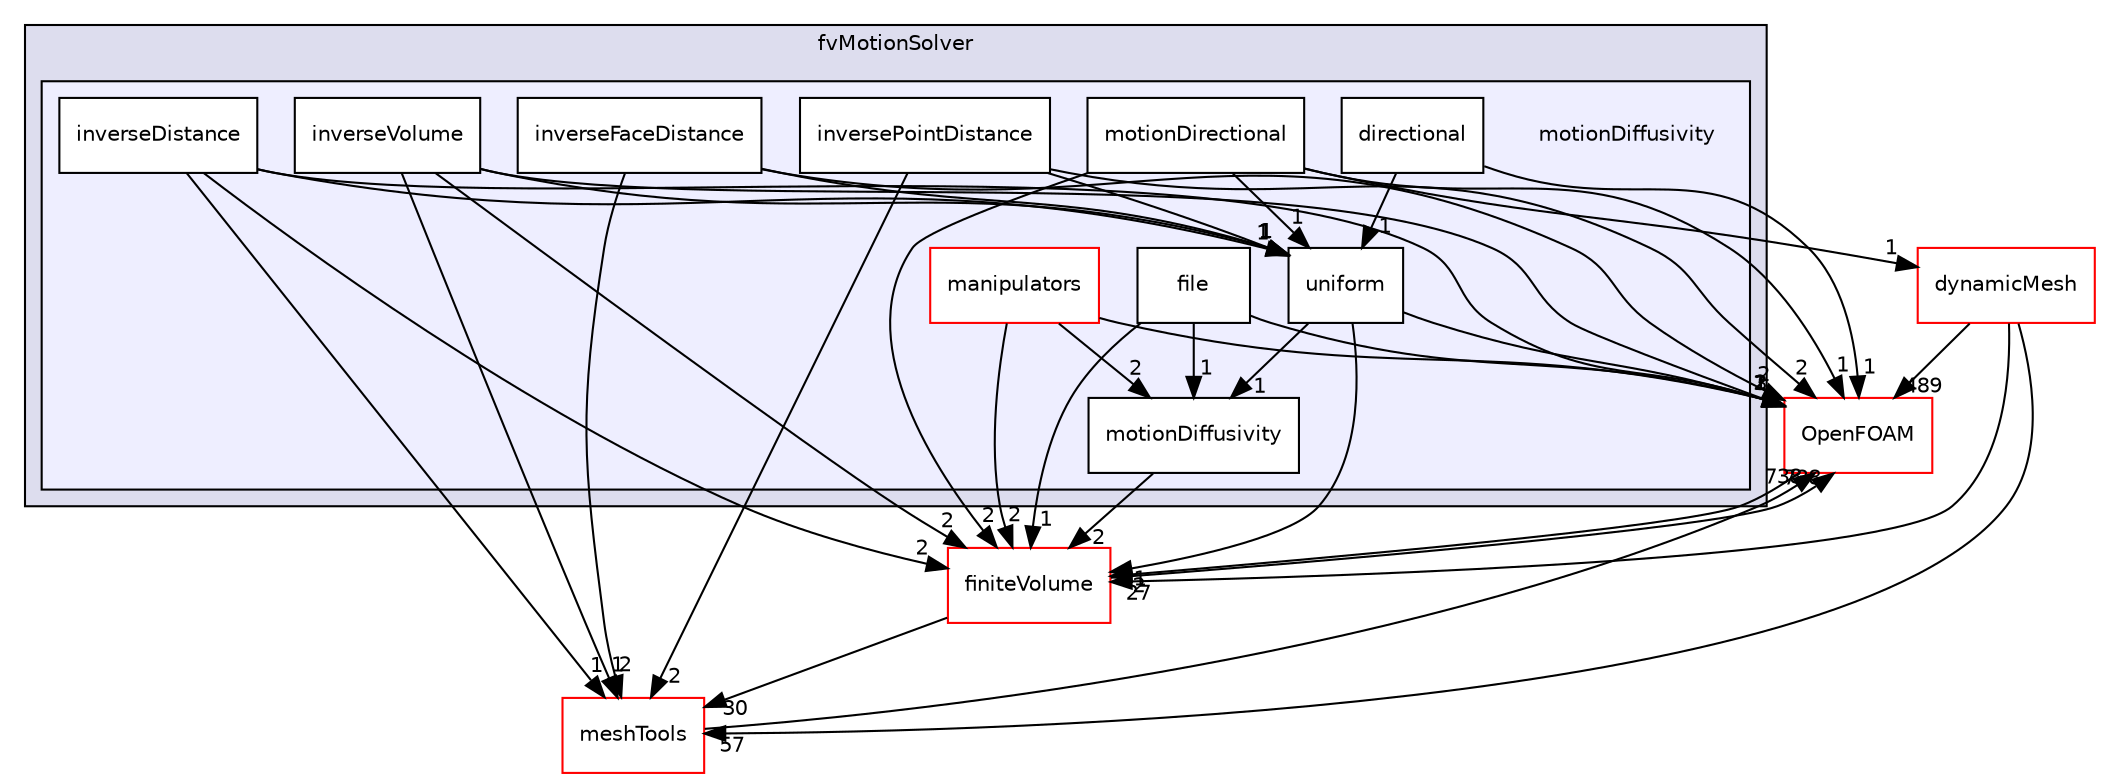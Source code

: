 digraph "src/fvMotionSolver/motionDiffusivity" {
  bgcolor=transparent;
  compound=true
  node [ fontsize="10", fontname="Helvetica"];
  edge [ labelfontsize="10", labelfontname="Helvetica"];
  subgraph clusterdir_f7091aeabaea36e4bb5fe5aa28ecbeff {
    graph [ bgcolor="#ddddee", pencolor="black", label="fvMotionSolver" fontname="Helvetica", fontsize="10", URL="dir_f7091aeabaea36e4bb5fe5aa28ecbeff.html"]
  subgraph clusterdir_8ab94aa558c9b87721da8bbf3fb9229e {
    graph [ bgcolor="#eeeeff", pencolor="black", label="" URL="dir_8ab94aa558c9b87721da8bbf3fb9229e.html"];
    dir_8ab94aa558c9b87721da8bbf3fb9229e [shape=plaintext label="motionDiffusivity"];
    dir_91f8dcbb4843fd6b0d333aa2da448713 [shape=box label="directional" color="black" fillcolor="white" style="filled" URL="dir_91f8dcbb4843fd6b0d333aa2da448713.html"];
    dir_fac5fa1c1940bead3466f72c5a404f13 [shape=box label="file" color="black" fillcolor="white" style="filled" URL="dir_fac5fa1c1940bead3466f72c5a404f13.html"];
    dir_9479d565b7e39d7e2d261626ab267bcb [shape=box label="inverseDistance" color="black" fillcolor="white" style="filled" URL="dir_9479d565b7e39d7e2d261626ab267bcb.html"];
    dir_75f05f69f5d9c7ece14ff8d4743d562a [shape=box label="inverseFaceDistance" color="black" fillcolor="white" style="filled" URL="dir_75f05f69f5d9c7ece14ff8d4743d562a.html"];
    dir_ce72bcb138c1c6459e1ab6e726ca3c45 [shape=box label="inversePointDistance" color="black" fillcolor="white" style="filled" URL="dir_ce72bcb138c1c6459e1ab6e726ca3c45.html"];
    dir_0a651ec746fe2ee1e3af70d9cd3193ad [shape=box label="inverseVolume" color="black" fillcolor="white" style="filled" URL="dir_0a651ec746fe2ee1e3af70d9cd3193ad.html"];
    dir_ccfb0ac24b15cc3e9063e7401f463558 [shape=box label="manipulators" color="red" fillcolor="white" style="filled" URL="dir_ccfb0ac24b15cc3e9063e7401f463558.html"];
    dir_66e2b341b6af2179306fe41c696b071d [shape=box label="motionDiffusivity" color="black" fillcolor="white" style="filled" URL="dir_66e2b341b6af2179306fe41c696b071d.html"];
    dir_0c0cb7ac47f3c9cd2535cd5f3aeaf71f [shape=box label="motionDirectional" color="black" fillcolor="white" style="filled" URL="dir_0c0cb7ac47f3c9cd2535cd5f3aeaf71f.html"];
    dir_9ab4f326e917527a728683b764a3ad42 [shape=box label="uniform" color="black" fillcolor="white" style="filled" URL="dir_9ab4f326e917527a728683b764a3ad42.html"];
  }
  }
  dir_9bd15774b555cf7259a6fa18f99fe99b [shape=box label="finiteVolume" color="red" URL="dir_9bd15774b555cf7259a6fa18f99fe99b.html"];
  dir_ae30ad0bef50cf391b24c614251bb9fd [shape=box label="meshTools" color="red" URL="dir_ae30ad0bef50cf391b24c614251bb9fd.html"];
  dir_63742796c427c97a292c80f7db71da36 [shape=box label="dynamicMesh" color="red" URL="dir_63742796c427c97a292c80f7db71da36.html"];
  dir_c5473ff19b20e6ec4dfe5c310b3778a8 [shape=box label="OpenFOAM" color="red" URL="dir_c5473ff19b20e6ec4dfe5c310b3778a8.html"];
  dir_9bd15774b555cf7259a6fa18f99fe99b->dir_ae30ad0bef50cf391b24c614251bb9fd [headlabel="30", labeldistance=1.5 headhref="dir_000898_001752.html"];
  dir_9bd15774b555cf7259a6fa18f99fe99b->dir_c5473ff19b20e6ec4dfe5c310b3778a8 [headlabel="738", labeldistance=1.5 headhref="dir_000898_001898.html"];
  dir_0a651ec746fe2ee1e3af70d9cd3193ad->dir_9bd15774b555cf7259a6fa18f99fe99b [headlabel="2", labeldistance=1.5 headhref="dir_001300_000898.html"];
  dir_0a651ec746fe2ee1e3af70d9cd3193ad->dir_ae30ad0bef50cf391b24c614251bb9fd [headlabel="1", labeldistance=1.5 headhref="dir_001300_001752.html"];
  dir_0a651ec746fe2ee1e3af70d9cd3193ad->dir_c5473ff19b20e6ec4dfe5c310b3778a8 [headlabel="2", labeldistance=1.5 headhref="dir_001300_001898.html"];
  dir_0a651ec746fe2ee1e3af70d9cd3193ad->dir_9ab4f326e917527a728683b764a3ad42 [headlabel="1", labeldistance=1.5 headhref="dir_001300_001306.html"];
  dir_9479d565b7e39d7e2d261626ab267bcb->dir_9bd15774b555cf7259a6fa18f99fe99b [headlabel="2", labeldistance=1.5 headhref="dir_001297_000898.html"];
  dir_9479d565b7e39d7e2d261626ab267bcb->dir_ae30ad0bef50cf391b24c614251bb9fd [headlabel="1", labeldistance=1.5 headhref="dir_001297_001752.html"];
  dir_9479d565b7e39d7e2d261626ab267bcb->dir_c5473ff19b20e6ec4dfe5c310b3778a8 [headlabel="3", labeldistance=1.5 headhref="dir_001297_001898.html"];
  dir_9479d565b7e39d7e2d261626ab267bcb->dir_9ab4f326e917527a728683b764a3ad42 [headlabel="1", labeldistance=1.5 headhref="dir_001297_001306.html"];
  dir_ce72bcb138c1c6459e1ab6e726ca3c45->dir_ae30ad0bef50cf391b24c614251bb9fd [headlabel="2", labeldistance=1.5 headhref="dir_001299_001752.html"];
  dir_ce72bcb138c1c6459e1ab6e726ca3c45->dir_c5473ff19b20e6ec4dfe5c310b3778a8 [headlabel="2", labeldistance=1.5 headhref="dir_001299_001898.html"];
  dir_ce72bcb138c1c6459e1ab6e726ca3c45->dir_9ab4f326e917527a728683b764a3ad42 [headlabel="1", labeldistance=1.5 headhref="dir_001299_001306.html"];
  dir_ae30ad0bef50cf391b24c614251bb9fd->dir_c5473ff19b20e6ec4dfe5c310b3778a8 [headlabel="738", labeldistance=1.5 headhref="dir_001752_001898.html"];
  dir_ccfb0ac24b15cc3e9063e7401f463558->dir_9bd15774b555cf7259a6fa18f99fe99b [headlabel="2", labeldistance=1.5 headhref="dir_001301_000898.html"];
  dir_ccfb0ac24b15cc3e9063e7401f463558->dir_66e2b341b6af2179306fe41c696b071d [headlabel="2", labeldistance=1.5 headhref="dir_001301_001304.html"];
  dir_ccfb0ac24b15cc3e9063e7401f463558->dir_c5473ff19b20e6ec4dfe5c310b3778a8 [headlabel="2", labeldistance=1.5 headhref="dir_001301_001898.html"];
  dir_63742796c427c97a292c80f7db71da36->dir_9bd15774b555cf7259a6fa18f99fe99b [headlabel="27", labeldistance=1.5 headhref="dir_000803_000898.html"];
  dir_63742796c427c97a292c80f7db71da36->dir_ae30ad0bef50cf391b24c614251bb9fd [headlabel="57", labeldistance=1.5 headhref="dir_000803_001752.html"];
  dir_63742796c427c97a292c80f7db71da36->dir_c5473ff19b20e6ec4dfe5c310b3778a8 [headlabel="489", labeldistance=1.5 headhref="dir_000803_001898.html"];
  dir_66e2b341b6af2179306fe41c696b071d->dir_9bd15774b555cf7259a6fa18f99fe99b [headlabel="2", labeldistance=1.5 headhref="dir_001304_000898.html"];
  dir_75f05f69f5d9c7ece14ff8d4743d562a->dir_ae30ad0bef50cf391b24c614251bb9fd [headlabel="2", labeldistance=1.5 headhref="dir_001298_001752.html"];
  dir_75f05f69f5d9c7ece14ff8d4743d562a->dir_c5473ff19b20e6ec4dfe5c310b3778a8 [headlabel="2", labeldistance=1.5 headhref="dir_001298_001898.html"];
  dir_75f05f69f5d9c7ece14ff8d4743d562a->dir_9ab4f326e917527a728683b764a3ad42 [headlabel="1", labeldistance=1.5 headhref="dir_001298_001306.html"];
  dir_91f8dcbb4843fd6b0d333aa2da448713->dir_c5473ff19b20e6ec4dfe5c310b3778a8 [headlabel="1", labeldistance=1.5 headhref="dir_001295_001898.html"];
  dir_91f8dcbb4843fd6b0d333aa2da448713->dir_9ab4f326e917527a728683b764a3ad42 [headlabel="1", labeldistance=1.5 headhref="dir_001295_001306.html"];
  dir_c5473ff19b20e6ec4dfe5c310b3778a8->dir_9bd15774b555cf7259a6fa18f99fe99b [headlabel="2", labeldistance=1.5 headhref="dir_001898_000898.html"];
  dir_0c0cb7ac47f3c9cd2535cd5f3aeaf71f->dir_9bd15774b555cf7259a6fa18f99fe99b [headlabel="2", labeldistance=1.5 headhref="dir_001305_000898.html"];
  dir_0c0cb7ac47f3c9cd2535cd5f3aeaf71f->dir_63742796c427c97a292c80f7db71da36 [headlabel="1", labeldistance=1.5 headhref="dir_001305_000803.html"];
  dir_0c0cb7ac47f3c9cd2535cd5f3aeaf71f->dir_c5473ff19b20e6ec4dfe5c310b3778a8 [headlabel="1", labeldistance=1.5 headhref="dir_001305_001898.html"];
  dir_0c0cb7ac47f3c9cd2535cd5f3aeaf71f->dir_9ab4f326e917527a728683b764a3ad42 [headlabel="1", labeldistance=1.5 headhref="dir_001305_001306.html"];
  dir_9ab4f326e917527a728683b764a3ad42->dir_9bd15774b555cf7259a6fa18f99fe99b [headlabel="1", labeldistance=1.5 headhref="dir_001306_000898.html"];
  dir_9ab4f326e917527a728683b764a3ad42->dir_66e2b341b6af2179306fe41c696b071d [headlabel="1", labeldistance=1.5 headhref="dir_001306_001304.html"];
  dir_9ab4f326e917527a728683b764a3ad42->dir_c5473ff19b20e6ec4dfe5c310b3778a8 [headlabel="1", labeldistance=1.5 headhref="dir_001306_001898.html"];
  dir_fac5fa1c1940bead3466f72c5a404f13->dir_9bd15774b555cf7259a6fa18f99fe99b [headlabel="1", labeldistance=1.5 headhref="dir_001296_000898.html"];
  dir_fac5fa1c1940bead3466f72c5a404f13->dir_66e2b341b6af2179306fe41c696b071d [headlabel="1", labeldistance=1.5 headhref="dir_001296_001304.html"];
  dir_fac5fa1c1940bead3466f72c5a404f13->dir_c5473ff19b20e6ec4dfe5c310b3778a8 [headlabel="1", labeldistance=1.5 headhref="dir_001296_001898.html"];
}
